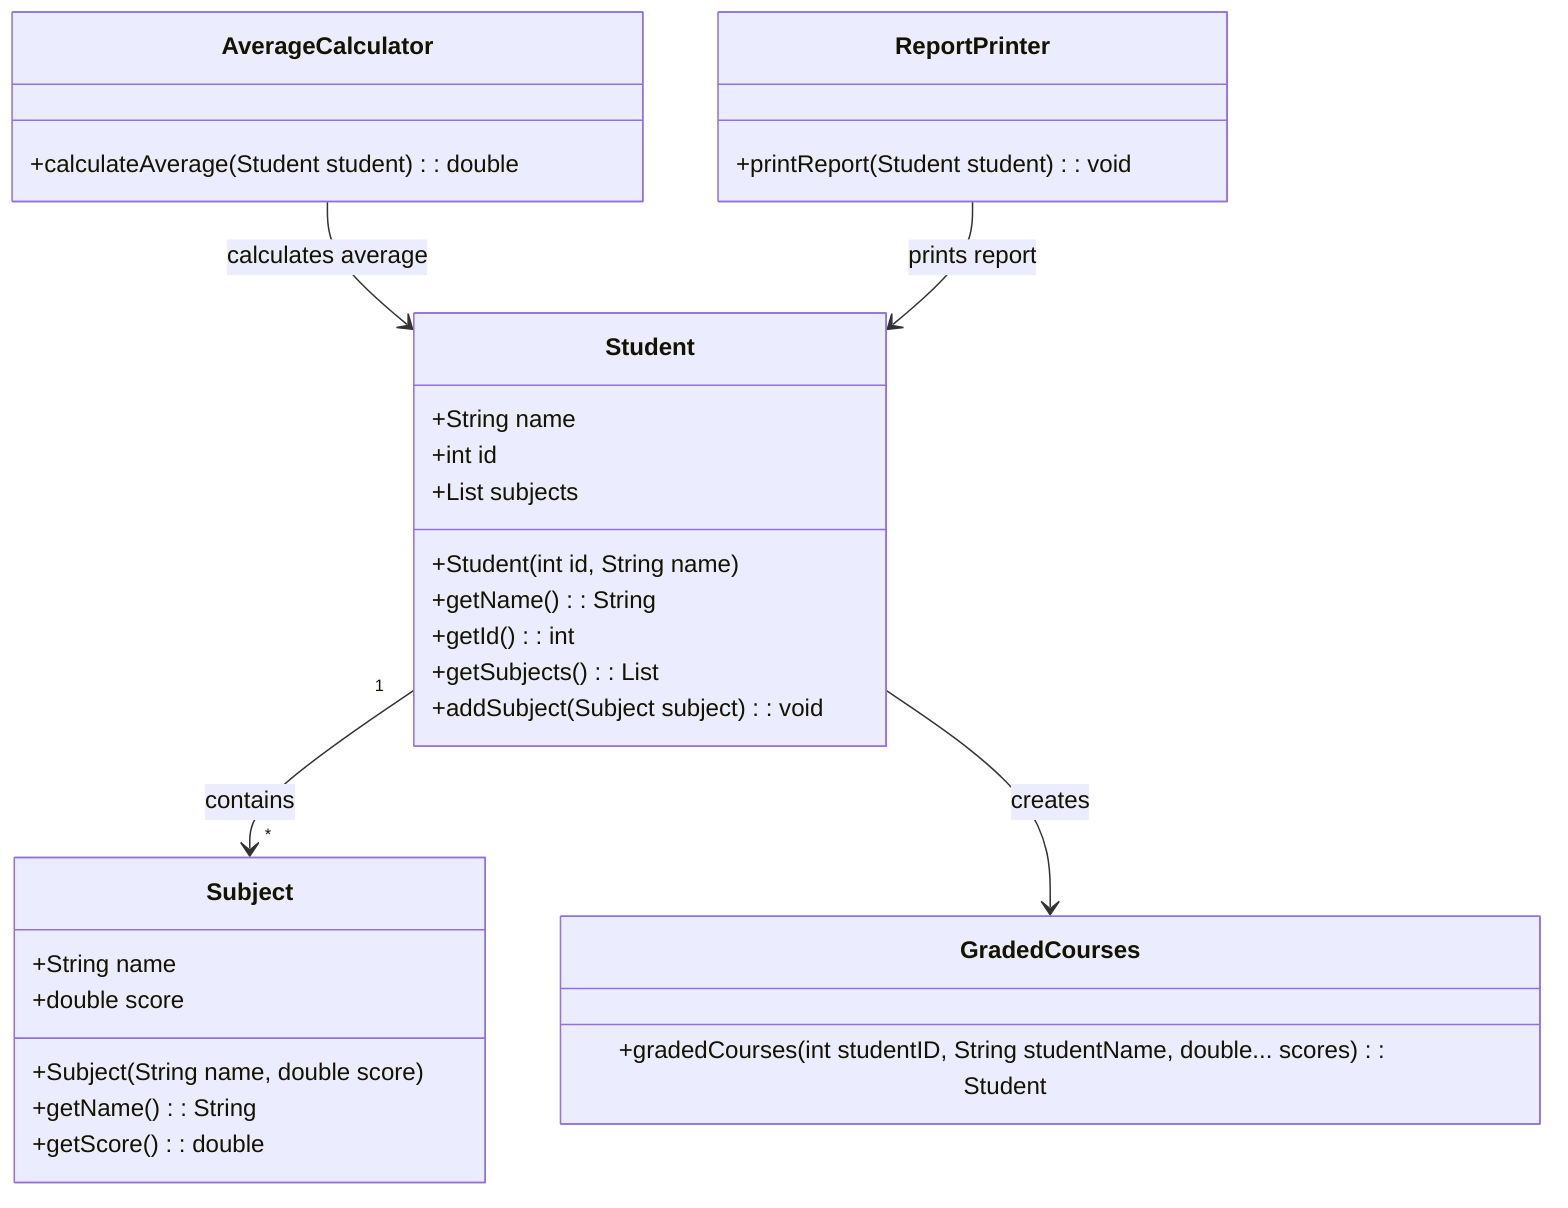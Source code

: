classDiagram
    class Student {
        +String name
        +int id
        +List<Subject> subjects
        +Student(int id, String name)
        +getName(): String
        +getId(): int
        +getSubjects(): List<Subject>
        +addSubject(Subject subject): void
    }

    class Subject {
        +String name
        +double score
        +Subject(String name, double score)
        +getName(): String
        +getScore(): double
    }

    class GradedCourses {
        +gradedCourses(int studentID, String studentName, double... scores): Student
    }

    class AverageCalculator {
        +calculateAverage(Student student): double
    }

    class ReportPrinter {
        +printReport(Student student): void
    }

    Student "1" --> "*" Subject : contains
    Student --> GradedCourses : creates
    AverageCalculator --> Student : calculates average
    ReportPrinter --> Student : prints report